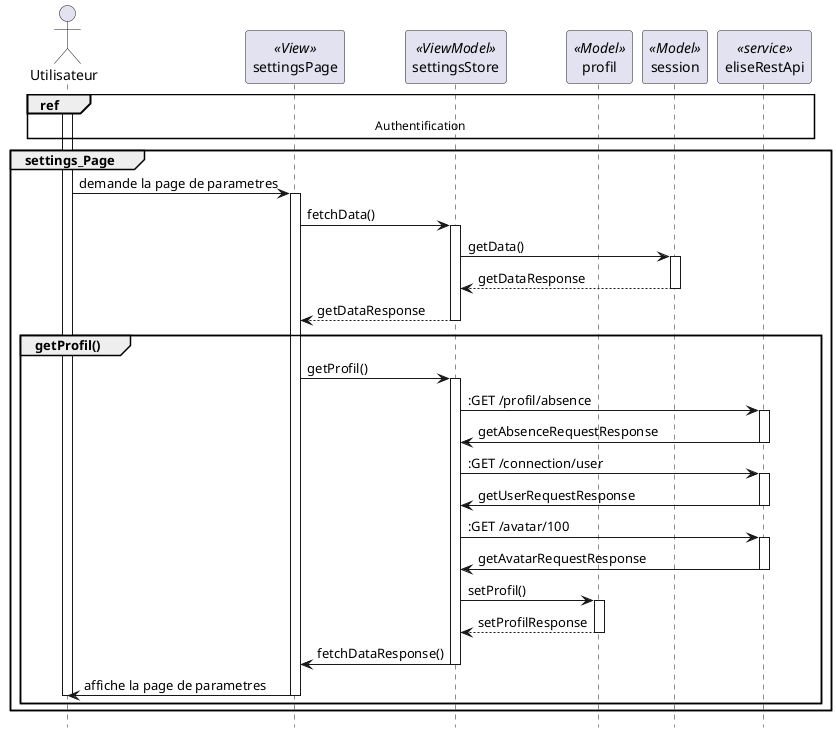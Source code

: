 @startuml sequence_consult_settings_page

hide footbox


actor "Utilisateur" as user
participant "settingsPage" as settingsPage << View >>
participant "settingsStore" as settingsStore << ViewModel >>
participant "profil" as profil << Model >>
participant "session" as session << Model >>
participant "eliseRestApi" as eliseRestApi << service >>

ref over user,settingsPage,settingsStore,eliseRestApi,profil : Authentification
group settings_Page
    activate user
    user -> settingsPage : demande la page de parametres
    activate settingsPage
    settingsPage -> settingsStore : fetchData()
    activate settingsStore
    settingsStore -> session : getData()
    activate session
    session --> settingsStore : getDataResponse
    deactivate session
    settingsStore --> settingsPage : getDataResponse
    deactivate settingsStore
    group getProfil()
    settingsPage -> settingsStore : getProfil()
    activate settingsStore 
    settingsStore -> eliseRestApi : :GET /profil/absence
    activate eliseRestApi
    eliseRestApi -> settingsStore : getAbsenceRequestResponse
    deactivate eliseRestApi
    settingsStore -> eliseRestApi : :GET /connection/user
    activate eliseRestApi
    eliseRestApi -> settingsStore : getUserRequestResponse
    deactivate eliseRestApi
    settingsStore -> eliseRestApi : :GET /avatar/100
    activate eliseRestApi
    eliseRestApi -> settingsStore : getAvatarRequestResponse
    deactivate eliseRestApi

    settingsStore -> profil : setProfil()
    activate profil
    profil --> settingsStore : setProfilResponse
    deactivate profil
    settingsStore -> settingsPage : fetchDataResponse()
    deactivate settingsStore
    settingsPage -> user : affiche la page de parametres
    deactivate settingsPage
    deactivate user
    end
end

